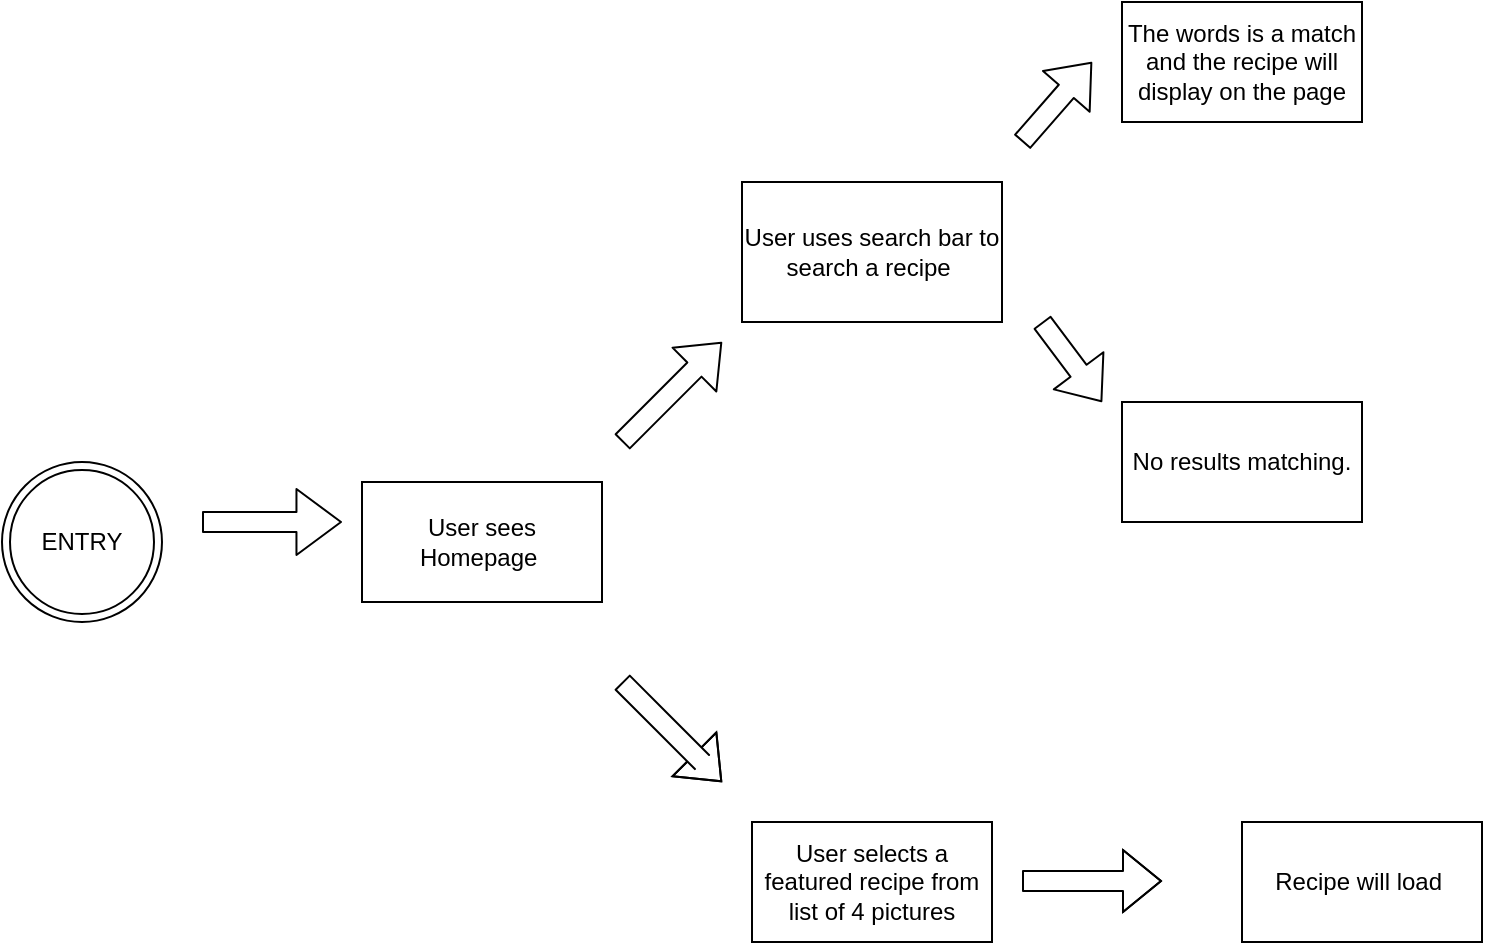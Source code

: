 <mxfile>
    <diagram id="n47PfdpQimw19mJW8Zm3" name="Page-1">
        <mxGraphModel dx="652" dy="1722" grid="1" gridSize="10" guides="1" tooltips="1" connect="1" arrows="1" fold="1" page="1" pageScale="1" pageWidth="850" pageHeight="1100" math="0" shadow="0">
            <root>
                <mxCell id="0"/>
                <mxCell id="1" parent="0"/>
                <mxCell id="4" value="ENTRY" style="ellipse;shape=doubleEllipse;whiteSpace=wrap;html=1;aspect=fixed;" vertex="1" parent="1">
                    <mxGeometry x="30" y="200" width="80" height="80" as="geometry"/>
                </mxCell>
                <mxCell id="7" value="" style="shape=flexArrow;endArrow=classic;html=1;endWidth=22;endSize=7.09;" edge="1" parent="1">
                    <mxGeometry width="50" height="50" relative="1" as="geometry">
                        <mxPoint x="130" y="230" as="sourcePoint"/>
                        <mxPoint x="200" y="230" as="targetPoint"/>
                    </mxGeometry>
                </mxCell>
                <mxCell id="8" value="User sees Homepage&amp;nbsp;" style="rounded=0;whiteSpace=wrap;html=1;" vertex="1" parent="1">
                    <mxGeometry x="210" y="210" width="120" height="60" as="geometry"/>
                </mxCell>
                <mxCell id="10" value="" style="shape=flexArrow;endArrow=classic;html=1;" edge="1" parent="1">
                    <mxGeometry width="50" height="50" relative="1" as="geometry">
                        <mxPoint x="340" y="310" as="sourcePoint"/>
                        <mxPoint x="390" y="360" as="targetPoint"/>
                        <Array as="points">
                            <mxPoint x="360" y="330"/>
                            <mxPoint x="380" y="350"/>
                        </Array>
                    </mxGeometry>
                </mxCell>
                <mxCell id="13" value="" style="shape=flexArrow;endArrow=classic;html=1;" edge="1" parent="1">
                    <mxGeometry width="50" height="50" relative="1" as="geometry">
                        <mxPoint x="340" y="190" as="sourcePoint"/>
                        <mxPoint x="390" y="140" as="targetPoint"/>
                    </mxGeometry>
                </mxCell>
                <mxCell id="14" value="User uses search bar to search a recipe&amp;nbsp;" style="rounded=0;whiteSpace=wrap;html=1;" vertex="1" parent="1">
                    <mxGeometry x="400" y="60" width="130" height="70" as="geometry"/>
                </mxCell>
                <mxCell id="15" value="User selects a featured recipe from list of 4 pictures" style="rounded=0;whiteSpace=wrap;html=1;" vertex="1" parent="1">
                    <mxGeometry x="405" y="380" width="120" height="60" as="geometry"/>
                </mxCell>
                <mxCell id="19" value="" style="shape=flexArrow;endArrow=classic;html=1;" edge="1" parent="1">
                    <mxGeometry width="50" height="50" relative="1" as="geometry">
                        <mxPoint x="550" y="130" as="sourcePoint"/>
                        <mxPoint x="580" y="170" as="targetPoint"/>
                    </mxGeometry>
                </mxCell>
                <mxCell id="20" value="No results matching." style="rounded=0;whiteSpace=wrap;html=1;" vertex="1" parent="1">
                    <mxGeometry x="590" y="170" width="120" height="60" as="geometry"/>
                </mxCell>
                <mxCell id="21" value="The words is a match and the recipe will display on the page" style="rounded=0;whiteSpace=wrap;html=1;" vertex="1" parent="1">
                    <mxGeometry x="590" y="-30" width="120" height="60" as="geometry"/>
                </mxCell>
                <mxCell id="22" value="" style="shape=flexArrow;endArrow=classic;html=1;" edge="1" parent="1">
                    <mxGeometry width="50" height="50" relative="1" as="geometry">
                        <mxPoint x="540" y="40" as="sourcePoint"/>
                        <mxPoint x="575" as="targetPoint"/>
                    </mxGeometry>
                </mxCell>
                <mxCell id="23" value="" style="shape=flexArrow;endArrow=classic;html=1;" edge="1" parent="1">
                    <mxGeometry width="50" height="50" relative="1" as="geometry">
                        <mxPoint x="540" y="409.5" as="sourcePoint"/>
                        <mxPoint x="610" y="409.5" as="targetPoint"/>
                        <Array as="points">
                            <mxPoint x="570" y="409.5"/>
                        </Array>
                    </mxGeometry>
                </mxCell>
                <mxCell id="24" value="Recipe will load&amp;nbsp;" style="rounded=0;whiteSpace=wrap;html=1;" vertex="1" parent="1">
                    <mxGeometry x="650" y="380" width="120" height="60" as="geometry"/>
                </mxCell>
            </root>
        </mxGraphModel>
    </diagram>
</mxfile>